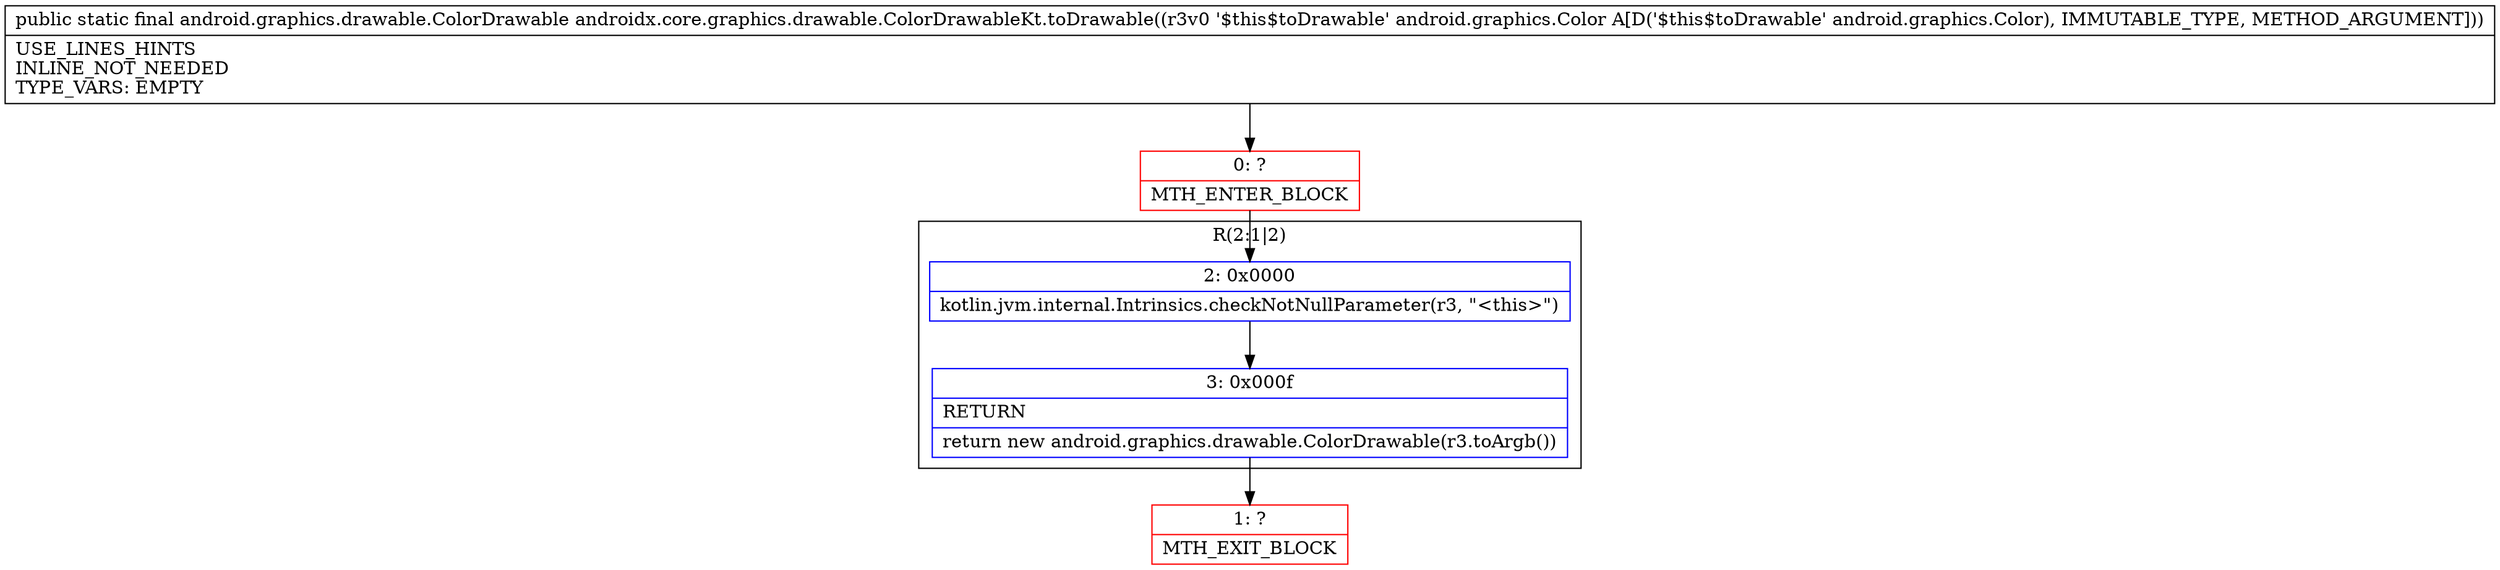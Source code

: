 digraph "CFG forandroidx.core.graphics.drawable.ColorDrawableKt.toDrawable(Landroid\/graphics\/Color;)Landroid\/graphics\/drawable\/ColorDrawable;" {
subgraph cluster_Region_442384585 {
label = "R(2:1|2)";
node [shape=record,color=blue];
Node_2 [shape=record,label="{2\:\ 0x0000|kotlin.jvm.internal.Intrinsics.checkNotNullParameter(r3, \"\<this\>\")\l}"];
Node_3 [shape=record,label="{3\:\ 0x000f|RETURN\l|return new android.graphics.drawable.ColorDrawable(r3.toArgb())\l}"];
}
Node_0 [shape=record,color=red,label="{0\:\ ?|MTH_ENTER_BLOCK\l}"];
Node_1 [shape=record,color=red,label="{1\:\ ?|MTH_EXIT_BLOCK\l}"];
MethodNode[shape=record,label="{public static final android.graphics.drawable.ColorDrawable androidx.core.graphics.drawable.ColorDrawableKt.toDrawable((r3v0 '$this$toDrawable' android.graphics.Color A[D('$this$toDrawable' android.graphics.Color), IMMUTABLE_TYPE, METHOD_ARGUMENT]))  | USE_LINES_HINTS\lINLINE_NOT_NEEDED\lTYPE_VARS: EMPTY\l}"];
MethodNode -> Node_0;Node_2 -> Node_3;
Node_3 -> Node_1;
Node_0 -> Node_2;
}

